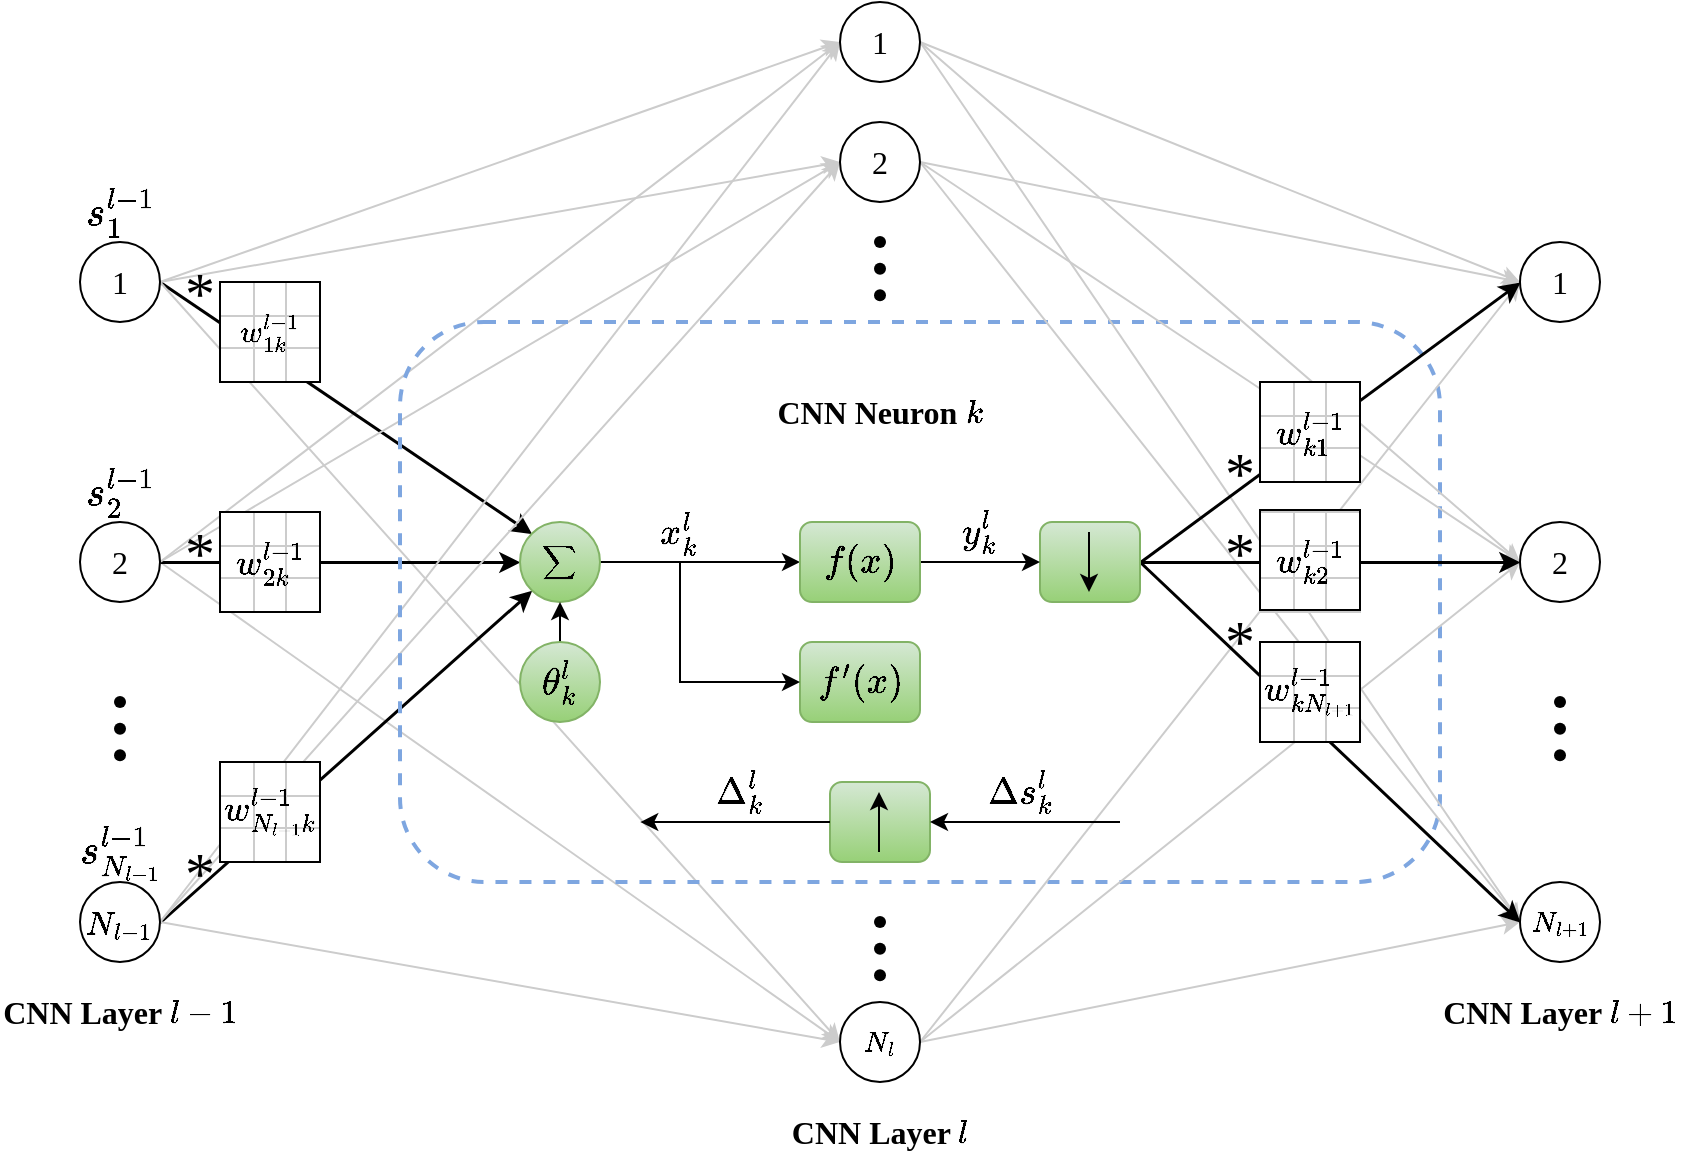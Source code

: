 <mxfile version="22.1.17" type="github">
  <diagram name="第 1 页" id="HHsCbOhWLAx_uhxe6TRV">
    <mxGraphModel dx="2476" dy="1868" grid="1" gridSize="10" guides="1" tooltips="1" connect="1" arrows="1" fold="1" page="1" pageScale="1" pageWidth="827" pageHeight="1169" math="1" shadow="0">
      <root>
        <mxCell id="0" />
        <mxCell id="1" parent="0" />
        <mxCell id="oy_fxyoAN_TUTj9ulkCC-146" style="edgeStyle=none;shape=connector;rounded=0;orthogonalLoop=1;jettySize=auto;html=1;exitX=1;exitY=0.5;exitDx=0;exitDy=0;entryX=0;entryY=0.5;entryDx=0;entryDy=0;labelBackgroundColor=default;strokeColor=#CCCCCC;align=center;verticalAlign=middle;fontFamily=Helvetica;fontSize=11;fontColor=default;endArrow=classic;fontStyle=0" parent="1" source="oy_fxyoAN_TUTj9ulkCC-2" target="oy_fxyoAN_TUTj9ulkCC-8" edge="1">
          <mxGeometry relative="1" as="geometry" />
        </mxCell>
        <mxCell id="oy_fxyoAN_TUTj9ulkCC-142" style="edgeStyle=none;shape=connector;rounded=0;orthogonalLoop=1;jettySize=auto;html=1;exitX=1;exitY=0.5;exitDx=0;exitDy=0;entryX=0;entryY=0.5;entryDx=0;entryDy=0;labelBackgroundColor=default;strokeColor=#CCCCCC;align=center;verticalAlign=middle;fontFamily=Helvetica;fontSize=11;fontColor=default;endArrow=classic;fontStyle=0" parent="1" source="oy_fxyoAN_TUTj9ulkCC-2" target="oy_fxyoAN_TUTj9ulkCC-10" edge="1">
          <mxGeometry relative="1" as="geometry" />
        </mxCell>
        <mxCell id="Rk7JOx87DeSqEpEm6Nh5-92" value="" style="whiteSpace=wrap;html=1;aspect=fixed;" vertex="1" parent="1">
          <mxGeometry x="70" y="335" width="50" height="50" as="geometry" />
        </mxCell>
        <mxCell id="oy_fxyoAN_TUTj9ulkCC-134" style="rounded=0;orthogonalLoop=1;jettySize=auto;html=1;exitX=1;exitY=0.5;exitDx=0;exitDy=0;entryX=0;entryY=0;entryDx=0;entryDy=0;strokeWidth=1.5;fontStyle=0" parent="1" source="oy_fxyoAN_TUTj9ulkCC-1" target="oy_fxyoAN_TUTj9ulkCC-119" edge="1">
          <mxGeometry relative="1" as="geometry" />
        </mxCell>
        <mxCell id="oy_fxyoAN_TUTj9ulkCC-138" style="rounded=0;orthogonalLoop=1;jettySize=auto;html=1;exitX=1;exitY=0.5;exitDx=0;exitDy=0;entryX=0;entryY=0.5;entryDx=0;entryDy=0;strokeColor=#CCCCCC;fontStyle=0" parent="1" source="oy_fxyoAN_TUTj9ulkCC-1" target="oy_fxyoAN_TUTj9ulkCC-8" edge="1">
          <mxGeometry relative="1" as="geometry" />
        </mxCell>
        <mxCell id="oy_fxyoAN_TUTj9ulkCC-140" style="edgeStyle=none;shape=connector;rounded=0;orthogonalLoop=1;jettySize=auto;html=1;exitX=1;exitY=0.5;exitDx=0;exitDy=0;entryX=0;entryY=0.5;entryDx=0;entryDy=0;labelBackgroundColor=default;strokeColor=#CCCCCC;align=center;verticalAlign=middle;fontFamily=Helvetica;fontSize=11;fontColor=default;endArrow=classic;fontStyle=0" parent="1" source="oy_fxyoAN_TUTj9ulkCC-1" target="oy_fxyoAN_TUTj9ulkCC-10" edge="1">
          <mxGeometry relative="1" as="geometry" />
        </mxCell>
        <mxCell id="oy_fxyoAN_TUTj9ulkCC-141" style="edgeStyle=none;shape=connector;rounded=0;orthogonalLoop=1;jettySize=auto;html=1;exitX=1;exitY=0.5;exitDx=0;exitDy=0;entryX=0;entryY=0.5;entryDx=0;entryDy=0;labelBackgroundColor=default;strokeColor=#CCCCCC;align=center;verticalAlign=middle;fontFamily=Helvetica;fontSize=11;fontColor=default;endArrow=classic;fontStyle=0" parent="1" source="oy_fxyoAN_TUTj9ulkCC-1" target="oy_fxyoAN_TUTj9ulkCC-9" edge="1">
          <mxGeometry relative="1" as="geometry" />
        </mxCell>
        <mxCell id="oy_fxyoAN_TUTj9ulkCC-1" value="&lt;font face=&quot;Times New Roman&quot; style=&quot;font-size: 16px;&quot;&gt;1&lt;/font&gt;" style="ellipse;whiteSpace=wrap;html=1;aspect=fixed;fillColor=none;fontStyle=0" parent="1" vertex="1">
          <mxGeometry y="200" width="40" height="40" as="geometry" />
        </mxCell>
        <mxCell id="oy_fxyoAN_TUTj9ulkCC-135" style="edgeStyle=orthogonalEdgeStyle;rounded=0;orthogonalLoop=1;jettySize=auto;html=1;exitX=1;exitY=0.5;exitDx=0;exitDy=0;entryX=0;entryY=0.5;entryDx=0;entryDy=0;strokeWidth=1.5;fontStyle=0" parent="1" source="oy_fxyoAN_TUTj9ulkCC-2" target="oy_fxyoAN_TUTj9ulkCC-119" edge="1">
          <mxGeometry relative="1" as="geometry" />
        </mxCell>
        <mxCell id="Rk7JOx87DeSqEpEm6Nh5-120" style="rounded=0;orthogonalLoop=1;jettySize=auto;html=1;exitX=1;exitY=0.5;exitDx=0;exitDy=0;entryX=0;entryY=0.5;entryDx=0;entryDy=0;strokeColor=#CCCCCC;" edge="1" parent="1" source="oy_fxyoAN_TUTj9ulkCC-2" target="oy_fxyoAN_TUTj9ulkCC-9">
          <mxGeometry relative="1" as="geometry" />
        </mxCell>
        <mxCell id="oy_fxyoAN_TUTj9ulkCC-2" value="&lt;font face=&quot;Times New Roman&quot; style=&quot;font-size: 16px;&quot;&gt;2&lt;/font&gt;" style="ellipse;whiteSpace=wrap;html=1;aspect=fixed;fillColor=none;fontStyle=0" parent="1" vertex="1">
          <mxGeometry y="340" width="40" height="40" as="geometry" />
        </mxCell>
        <mxCell id="oy_fxyoAN_TUTj9ulkCC-136" style="rounded=0;orthogonalLoop=1;jettySize=auto;html=1;exitX=1;exitY=0.5;exitDx=0;exitDy=0;entryX=0;entryY=1;entryDx=0;entryDy=0;strokeWidth=1.5;fontStyle=0" parent="1" source="oy_fxyoAN_TUTj9ulkCC-3" target="oy_fxyoAN_TUTj9ulkCC-119" edge="1">
          <mxGeometry relative="1" as="geometry" />
        </mxCell>
        <mxCell id="oy_fxyoAN_TUTj9ulkCC-143" style="edgeStyle=none;shape=connector;rounded=0;orthogonalLoop=1;jettySize=auto;html=1;exitX=1;exitY=0.5;exitDx=0;exitDy=0;entryX=0;entryY=0.5;entryDx=0;entryDy=0;labelBackgroundColor=default;strokeColor=#CCCCCC;align=center;verticalAlign=middle;fontFamily=Helvetica;fontSize=11;fontColor=default;endArrow=classic;fontStyle=0" parent="1" source="oy_fxyoAN_TUTj9ulkCC-3" target="oy_fxyoAN_TUTj9ulkCC-10" edge="1">
          <mxGeometry relative="1" as="geometry" />
        </mxCell>
        <mxCell id="oy_fxyoAN_TUTj9ulkCC-144" style="edgeStyle=none;shape=connector;rounded=0;orthogonalLoop=1;jettySize=auto;html=1;exitX=1;exitY=0.5;exitDx=0;exitDy=0;entryX=0;entryY=0.5;entryDx=0;entryDy=0;labelBackgroundColor=default;strokeColor=#CCCCCC;align=center;verticalAlign=middle;fontFamily=Helvetica;fontSize=11;fontColor=default;endArrow=classic;fontStyle=0" parent="1" source="oy_fxyoAN_TUTj9ulkCC-3" target="oy_fxyoAN_TUTj9ulkCC-8" edge="1">
          <mxGeometry relative="1" as="geometry" />
        </mxCell>
        <mxCell id="oy_fxyoAN_TUTj9ulkCC-145" style="edgeStyle=none;shape=connector;rounded=0;orthogonalLoop=1;jettySize=auto;html=1;exitX=1;exitY=0.5;exitDx=0;exitDy=0;entryX=0;entryY=0.5;entryDx=0;entryDy=0;labelBackgroundColor=default;strokeColor=#CCCCCC;align=center;verticalAlign=middle;fontFamily=Helvetica;fontSize=11;fontColor=default;endArrow=classic;fontStyle=0" parent="1" source="oy_fxyoAN_TUTj9ulkCC-3" target="oy_fxyoAN_TUTj9ulkCC-9" edge="1">
          <mxGeometry relative="1" as="geometry" />
        </mxCell>
        <mxCell id="oy_fxyoAN_TUTj9ulkCC-3" value="&lt;font face=&quot;Times New Roman&quot; style=&quot;font-size: 16px;&quot;&gt;`N_{l-1}`&lt;/font&gt;" style="ellipse;whiteSpace=wrap;html=1;aspect=fixed;fillColor=none;fontStyle=0" parent="1" vertex="1">
          <mxGeometry y="520" width="40" height="40" as="geometry" />
        </mxCell>
        <mxCell id="oy_fxyoAN_TUTj9ulkCC-7" value="" style="rounded=1;whiteSpace=wrap;html=1;dashed=1;fillColor=none;strokeColor=#7EA6E0;strokeWidth=2;fontStyle=0" parent="1" vertex="1">
          <mxGeometry x="160" y="240" width="520" height="280" as="geometry" />
        </mxCell>
        <mxCell id="oy_fxyoAN_TUTj9ulkCC-148" style="edgeStyle=none;shape=connector;rounded=0;orthogonalLoop=1;jettySize=auto;html=1;exitX=1;exitY=0.5;exitDx=0;exitDy=0;entryX=0;entryY=0.5;entryDx=0;entryDy=0;labelBackgroundColor=default;strokeColor=#CCCCCC;align=center;verticalAlign=middle;fontFamily=Helvetica;fontSize=11;fontColor=default;endArrow=classic;fontStyle=0" parent="1" source="oy_fxyoAN_TUTj9ulkCC-8" target="oy_fxyoAN_TUTj9ulkCC-70" edge="1">
          <mxGeometry relative="1" as="geometry" />
        </mxCell>
        <mxCell id="oy_fxyoAN_TUTj9ulkCC-149" style="edgeStyle=none;shape=connector;rounded=0;orthogonalLoop=1;jettySize=auto;html=1;exitX=1;exitY=0.5;exitDx=0;exitDy=0;entryX=0;entryY=0.5;entryDx=0;entryDy=0;labelBackgroundColor=default;strokeColor=#CCCCCC;align=center;verticalAlign=middle;fontFamily=Helvetica;fontSize=11;fontColor=default;endArrow=classic;fontStyle=0" parent="1" source="oy_fxyoAN_TUTj9ulkCC-8" target="oy_fxyoAN_TUTj9ulkCC-71" edge="1">
          <mxGeometry relative="1" as="geometry" />
        </mxCell>
        <mxCell id="oy_fxyoAN_TUTj9ulkCC-150" style="edgeStyle=none;shape=connector;rounded=0;orthogonalLoop=1;jettySize=auto;html=1;exitX=1;exitY=0.5;exitDx=0;exitDy=0;entryX=0;entryY=0.5;entryDx=0;entryDy=0;labelBackgroundColor=default;strokeColor=#CCCCCC;align=center;verticalAlign=middle;fontFamily=Helvetica;fontSize=11;fontColor=default;endArrow=classic;fontStyle=0" parent="1" source="oy_fxyoAN_TUTj9ulkCC-8" target="oy_fxyoAN_TUTj9ulkCC-72" edge="1">
          <mxGeometry relative="1" as="geometry" />
        </mxCell>
        <mxCell id="oy_fxyoAN_TUTj9ulkCC-8" value="&lt;font face=&quot;Times New Roman&quot; style=&quot;font-size: 16px;&quot;&gt;1&lt;/font&gt;" style="ellipse;whiteSpace=wrap;html=1;aspect=fixed;fillColor=none;fontStyle=0" parent="1" vertex="1">
          <mxGeometry x="380" y="80" width="40" height="40" as="geometry" />
        </mxCell>
        <mxCell id="oy_fxyoAN_TUTj9ulkCC-151" style="edgeStyle=none;shape=connector;rounded=0;orthogonalLoop=1;jettySize=auto;html=1;exitX=1;exitY=0.5;exitDx=0;exitDy=0;entryX=0;entryY=0.5;entryDx=0;entryDy=0;labelBackgroundColor=default;strokeColor=#CCCCCC;align=center;verticalAlign=middle;fontFamily=Helvetica;fontSize=11;fontColor=default;endArrow=classic;fontStyle=0" parent="1" source="oy_fxyoAN_TUTj9ulkCC-9" target="oy_fxyoAN_TUTj9ulkCC-70" edge="1">
          <mxGeometry relative="1" as="geometry" />
        </mxCell>
        <mxCell id="oy_fxyoAN_TUTj9ulkCC-152" style="edgeStyle=none;shape=connector;rounded=0;orthogonalLoop=1;jettySize=auto;html=1;exitX=1;exitY=0.5;exitDx=0;exitDy=0;entryX=0;entryY=0.5;entryDx=0;entryDy=0;labelBackgroundColor=default;strokeColor=#CCCCCC;align=center;verticalAlign=middle;fontFamily=Helvetica;fontSize=11;fontColor=default;endArrow=classic;fontStyle=0" parent="1" source="oy_fxyoAN_TUTj9ulkCC-9" target="oy_fxyoAN_TUTj9ulkCC-71" edge="1">
          <mxGeometry relative="1" as="geometry" />
        </mxCell>
        <mxCell id="oy_fxyoAN_TUTj9ulkCC-153" style="edgeStyle=none;shape=connector;rounded=0;orthogonalLoop=1;jettySize=auto;html=1;exitX=1;exitY=0.5;exitDx=0;exitDy=0;entryX=0;entryY=0.5;entryDx=0;entryDy=0;labelBackgroundColor=default;strokeColor=#CCCCCC;align=center;verticalAlign=middle;fontFamily=Helvetica;fontSize=11;fontColor=default;endArrow=classic;fontStyle=0" parent="1" source="oy_fxyoAN_TUTj9ulkCC-9" target="oy_fxyoAN_TUTj9ulkCC-72" edge="1">
          <mxGeometry relative="1" as="geometry" />
        </mxCell>
        <mxCell id="oy_fxyoAN_TUTj9ulkCC-9" value="&lt;font face=&quot;Times New Roman&quot; style=&quot;font-size: 16px;&quot;&gt;2&lt;/font&gt;" style="ellipse;whiteSpace=wrap;html=1;aspect=fixed;fillColor=none;fontStyle=0" parent="1" vertex="1">
          <mxGeometry x="380" y="140" width="40" height="40" as="geometry" />
        </mxCell>
        <mxCell id="oy_fxyoAN_TUTj9ulkCC-154" style="edgeStyle=none;shape=connector;rounded=0;orthogonalLoop=1;jettySize=auto;html=1;exitX=1;exitY=0.5;exitDx=0;exitDy=0;entryX=0;entryY=0.5;entryDx=0;entryDy=0;labelBackgroundColor=default;strokeColor=#CCCCCC;align=center;verticalAlign=middle;fontFamily=Helvetica;fontSize=11;fontColor=default;endArrow=classic;fontStyle=0" parent="1" source="oy_fxyoAN_TUTj9ulkCC-10" target="oy_fxyoAN_TUTj9ulkCC-72" edge="1">
          <mxGeometry relative="1" as="geometry" />
        </mxCell>
        <mxCell id="oy_fxyoAN_TUTj9ulkCC-155" style="edgeStyle=none;shape=connector;rounded=0;orthogonalLoop=1;jettySize=auto;html=1;exitX=1;exitY=0.5;exitDx=0;exitDy=0;entryX=0;entryY=0.5;entryDx=0;entryDy=0;labelBackgroundColor=default;strokeColor=#CCCCCC;align=center;verticalAlign=middle;fontFamily=Helvetica;fontSize=11;fontColor=default;endArrow=classic;fontStyle=0" parent="1" source="oy_fxyoAN_TUTj9ulkCC-10" target="oy_fxyoAN_TUTj9ulkCC-71" edge="1">
          <mxGeometry relative="1" as="geometry" />
        </mxCell>
        <mxCell id="oy_fxyoAN_TUTj9ulkCC-156" style="edgeStyle=none;shape=connector;rounded=0;orthogonalLoop=1;jettySize=auto;html=1;exitX=1;exitY=0.5;exitDx=0;exitDy=0;entryX=0;entryY=0.5;entryDx=0;entryDy=0;labelBackgroundColor=default;strokeColor=#CCCCCC;align=center;verticalAlign=middle;fontFamily=Helvetica;fontSize=11;fontColor=default;endArrow=classic;fontStyle=0" parent="1" source="oy_fxyoAN_TUTj9ulkCC-10" target="oy_fxyoAN_TUTj9ulkCC-70" edge="1">
          <mxGeometry relative="1" as="geometry" />
        </mxCell>
        <mxCell id="oy_fxyoAN_TUTj9ulkCC-10" value="`N_l`" style="ellipse;whiteSpace=wrap;html=1;aspect=fixed;fillColor=none;fontStyle=0" parent="1" vertex="1">
          <mxGeometry x="380" y="580" width="40" height="40" as="geometry" />
        </mxCell>
        <mxCell id="oy_fxyoAN_TUTj9ulkCC-40" value="" style="group;fillColor=none;fontStyle=0;strokeWidth=1;container=0;" parent="1" vertex="1" connectable="0">
          <mxGeometry x="70" y="335" width="50" height="50" as="geometry" />
        </mxCell>
        <mxCell id="oy_fxyoAN_TUTj9ulkCC-70" value="&lt;font face=&quot;Times New Roman&quot; style=&quot;font-size: 16px;&quot;&gt;1&lt;/font&gt;" style="ellipse;whiteSpace=wrap;html=1;aspect=fixed;flipH=1;flipV=1;fillColor=none;fontStyle=0" parent="1" vertex="1">
          <mxGeometry x="720" y="200" width="40" height="40" as="geometry" />
        </mxCell>
        <mxCell id="oy_fxyoAN_TUTj9ulkCC-71" value="&lt;font face=&quot;Times New Roman&quot; style=&quot;font-size: 16px;&quot;&gt;2&lt;/font&gt;" style="ellipse;whiteSpace=wrap;html=1;aspect=fixed;flipH=1;flipV=1;fillColor=none;fontStyle=0" parent="1" vertex="1">
          <mxGeometry x="720" y="340" width="40" height="40" as="geometry" />
        </mxCell>
        <mxCell id="oy_fxyoAN_TUTj9ulkCC-72" value="`N_{l+1}`" style="ellipse;whiteSpace=wrap;html=1;aspect=fixed;flipH=1;flipV=1;fillColor=none;fontStyle=0" parent="1" vertex="1">
          <mxGeometry x="720" y="520" width="40" height="40" as="geometry" />
        </mxCell>
        <mxCell id="oy_fxyoAN_TUTj9ulkCC-123" value="" style="edgeStyle=orthogonalEdgeStyle;rounded=0;orthogonalLoop=1;jettySize=auto;html=1;fontStyle=0" parent="1" source="oy_fxyoAN_TUTj9ulkCC-119" target="oy_fxyoAN_TUTj9ulkCC-122" edge="1">
          <mxGeometry relative="1" as="geometry" />
        </mxCell>
        <mxCell id="oy_fxyoAN_TUTj9ulkCC-119" value="&lt;font style=&quot;font-size: 10px;&quot;&gt;`\sum`&lt;/font&gt;" style="ellipse;whiteSpace=wrap;html=1;aspect=fixed;fillColor=#d5e8d4;gradientColor=#97d077;strokeColor=#82b366;fontStyle=0" parent="1" vertex="1">
          <mxGeometry x="220" y="340" width="40" height="40" as="geometry" />
        </mxCell>
        <mxCell id="oy_fxyoAN_TUTj9ulkCC-137" style="edgeStyle=orthogonalEdgeStyle;rounded=0;orthogonalLoop=1;jettySize=auto;html=1;exitX=0.5;exitY=0;exitDx=0;exitDy=0;entryX=0.5;entryY=1;entryDx=0;entryDy=0;fontStyle=0" parent="1" source="oy_fxyoAN_TUTj9ulkCC-120" target="oy_fxyoAN_TUTj9ulkCC-119" edge="1">
          <mxGeometry relative="1" as="geometry" />
        </mxCell>
        <mxCell id="oy_fxyoAN_TUTj9ulkCC-120" value="&lt;font style=&quot;font-size: 16px;&quot;&gt;`\theta_k^l`&lt;/font&gt;" style="ellipse;whiteSpace=wrap;html=1;aspect=fixed;fillColor=#d5e8d4;gradientColor=#97d077;strokeColor=#82b366;fontStyle=0" parent="1" vertex="1">
          <mxGeometry x="220" y="400" width="40" height="40" as="geometry" />
        </mxCell>
        <mxCell id="oy_fxyoAN_TUTj9ulkCC-131" style="rounded=0;orthogonalLoop=1;jettySize=auto;html=1;exitX=1;exitY=0.5;exitDx=0;exitDy=0;entryX=0;entryY=0.5;entryDx=0;entryDy=0;strokeWidth=1.5;fontStyle=0" parent="1" source="oy_fxyoAN_TUTj9ulkCC-121" target="oy_fxyoAN_TUTj9ulkCC-70" edge="1">
          <mxGeometry relative="1" as="geometry" />
        </mxCell>
        <mxCell id="oy_fxyoAN_TUTj9ulkCC-132" style="edgeStyle=orthogonalEdgeStyle;rounded=0;orthogonalLoop=1;jettySize=auto;html=1;exitX=1;exitY=0.5;exitDx=0;exitDy=0;entryX=0;entryY=0.5;entryDx=0;entryDy=0;strokeWidth=1.5;fontStyle=0" parent="1" source="oy_fxyoAN_TUTj9ulkCC-121" target="oy_fxyoAN_TUTj9ulkCC-71" edge="1">
          <mxGeometry relative="1" as="geometry" />
        </mxCell>
        <mxCell id="oy_fxyoAN_TUTj9ulkCC-133" style="rounded=0;orthogonalLoop=1;jettySize=auto;html=1;exitX=1;exitY=0.5;exitDx=0;exitDy=0;entryX=0;entryY=0.5;entryDx=0;entryDy=0;strokeWidth=1.5;fontStyle=0" parent="1" source="oy_fxyoAN_TUTj9ulkCC-121" target="oy_fxyoAN_TUTj9ulkCC-72" edge="1">
          <mxGeometry relative="1" as="geometry" />
        </mxCell>
        <mxCell id="oy_fxyoAN_TUTj9ulkCC-121" value="" style="rounded=1;whiteSpace=wrap;html=1;fillColor=#d5e8d4;gradientColor=#97d077;strokeColor=#82b366;fontStyle=0" parent="1" vertex="1">
          <mxGeometry x="480" y="340" width="50" height="40" as="geometry" />
        </mxCell>
        <mxCell id="oy_fxyoAN_TUTj9ulkCC-127" value="" style="edgeStyle=orthogonalEdgeStyle;rounded=0;orthogonalLoop=1;jettySize=auto;html=1;fontStyle=0" parent="1" source="oy_fxyoAN_TUTj9ulkCC-122" target="oy_fxyoAN_TUTj9ulkCC-121" edge="1">
          <mxGeometry relative="1" as="geometry" />
        </mxCell>
        <mxCell id="oy_fxyoAN_TUTj9ulkCC-122" value="&lt;font style=&quot;font-size: 16px;&quot;&gt;$$f(x)$$&lt;/font&gt;" style="rounded=1;whiteSpace=wrap;html=1;fillColor=#d5e8d4;gradientColor=#97d077;strokeColor=#82b366;fontStyle=0" parent="1" vertex="1">
          <mxGeometry x="360" y="340" width="60" height="40" as="geometry" />
        </mxCell>
        <mxCell id="oy_fxyoAN_TUTj9ulkCC-124" value="&lt;font style=&quot;font-size: 16px;&quot;&gt;\(f&#39;(x)\)&lt;/font&gt;" style="rounded=1;whiteSpace=wrap;html=1;fillColor=#d5e8d4;gradientColor=#97d077;strokeColor=#82b366;fontStyle=0" parent="1" vertex="1">
          <mxGeometry x="360" y="400" width="60" height="40" as="geometry" />
        </mxCell>
        <mxCell id="oy_fxyoAN_TUTj9ulkCC-125" value="" style="edgeStyle=segmentEdgeStyle;endArrow=none;html=1;curved=0;rounded=0;endSize=8;startSize=6;exitX=0;exitY=0.5;exitDx=0;exitDy=0;exitPerimeter=0;startArrow=classic;startFill=1;endFill=0;jumpSize=0;fontStyle=0" parent="1" source="oy_fxyoAN_TUTj9ulkCC-124" edge="1">
          <mxGeometry width="50" height="50" relative="1" as="geometry">
            <mxPoint x="350" y="430" as="sourcePoint" />
            <mxPoint x="300" y="360" as="targetPoint" />
          </mxGeometry>
        </mxCell>
        <mxCell id="oy_fxyoAN_TUTj9ulkCC-157" value="&lt;font style=&quot;font-size: 16px;&quot; face=&quot;Times New Roman&quot;&gt;&lt;b&gt;CNN Neuron \(k\)&lt;/b&gt;&lt;/font&gt;" style="text;html=1;strokeColor=none;fillColor=none;align=center;verticalAlign=middle;whiteSpace=wrap;rounded=0;fontSize=11;fontFamily=Helvetica;fontColor=default;fontStyle=0" parent="1" vertex="1">
          <mxGeometry x="340" y="270" width="120" height="30" as="geometry" />
        </mxCell>
        <mxCell id="Rk7JOx87DeSqEpEm6Nh5-1" value="" style="endArrow=classic;html=1;rounded=0;fontStyle=0" edge="1" parent="1">
          <mxGeometry width="50" height="50" relative="1" as="geometry">
            <mxPoint x="504.5" y="345" as="sourcePoint" />
            <mxPoint x="504.5" y="375" as="targetPoint" />
          </mxGeometry>
        </mxCell>
        <mxCell id="Rk7JOx87DeSqEpEm6Nh5-8" value="" style="group;fontStyle=0" vertex="1" connectable="0" parent="1">
          <mxGeometry x="390" y="530" width="20" height="40" as="geometry" />
        </mxCell>
        <mxCell id="Rk7JOx87DeSqEpEm6Nh5-9" value="" style="shape=waypoint;sketch=0;fillStyle=solid;size=6;pointerEvents=1;points=[];fillColor=none;resizable=0;rotatable=0;perimeter=centerPerimeter;snapToPoint=1;fontStyle=0" vertex="1" parent="Rk7JOx87DeSqEpEm6Nh5-8">
          <mxGeometry width="20" height="20" as="geometry" />
        </mxCell>
        <mxCell id="Rk7JOx87DeSqEpEm6Nh5-10" value="" style="shape=waypoint;sketch=0;fillStyle=solid;size=6;pointerEvents=1;points=[];fillColor=none;resizable=0;rotatable=0;perimeter=centerPerimeter;snapToPoint=1;fontStyle=0" vertex="1" parent="Rk7JOx87DeSqEpEm6Nh5-8">
          <mxGeometry y="13.333" width="20" height="20" as="geometry" />
        </mxCell>
        <mxCell id="Rk7JOx87DeSqEpEm6Nh5-11" value="" style="shape=waypoint;sketch=0;fillStyle=solid;size=6;pointerEvents=1;points=[];fillColor=none;resizable=0;rotatable=0;perimeter=centerPerimeter;snapToPoint=1;fontStyle=0" vertex="1" parent="Rk7JOx87DeSqEpEm6Nh5-8">
          <mxGeometry y="26.667" width="20" height="20" as="geometry" />
        </mxCell>
        <mxCell id="Rk7JOx87DeSqEpEm6Nh5-20" value="&lt;font face=&quot;Times New Roman&quot; style=&quot;font-size: 20px;&quot;&gt;`s_1^{l-1}`&lt;/font&gt;" style="text;html=1;strokeColor=none;fillColor=none;align=center;verticalAlign=middle;whiteSpace=wrap;rounded=0;fontStyle=0" vertex="1" parent="1">
          <mxGeometry y="170" width="40" height="30" as="geometry" />
        </mxCell>
        <mxCell id="Rk7JOx87DeSqEpEm6Nh5-21" value="&lt;font face=&quot;Times New Roman&quot; style=&quot;font-size: 20px;&quot;&gt;`s_2^{l-1}`&lt;/font&gt;" style="text;html=1;strokeColor=none;fillColor=none;align=center;verticalAlign=middle;whiteSpace=wrap;rounded=0;fontStyle=0" vertex="1" parent="1">
          <mxGeometry y="310" width="40" height="30" as="geometry" />
        </mxCell>
        <mxCell id="Rk7JOx87DeSqEpEm6Nh5-22" value="&lt;font face=&quot;Times New Roman&quot; style=&quot;font-size: 20px;&quot;&gt;`s_{N_{l-1}}^{l-1}`&lt;/font&gt;" style="text;html=1;strokeColor=none;fillColor=none;align=center;verticalAlign=middle;whiteSpace=wrap;rounded=0;fontStyle=0" vertex="1" parent="1">
          <mxGeometry y="490" width="40" height="30" as="geometry" />
        </mxCell>
        <mxCell id="Rk7JOx87DeSqEpEm6Nh5-23" value="&lt;font style=&quot;font-size: 16px;&quot; face=&quot;Times New Roman&quot;&gt;&lt;b&gt;CNN Layer \(l-1\)&lt;/b&gt;&lt;/font&gt;" style="text;html=1;strokeColor=none;fillColor=none;align=center;verticalAlign=middle;whiteSpace=wrap;rounded=0;fontSize=11;fontFamily=Helvetica;fontColor=default;fontStyle=0" vertex="1" parent="1">
          <mxGeometry x="-40" y="570" width="120" height="30" as="geometry" />
        </mxCell>
        <mxCell id="Rk7JOx87DeSqEpEm6Nh5-24" value="&lt;font style=&quot;font-size: 16px;&quot; face=&quot;Times New Roman&quot;&gt;&lt;b&gt;CNN Layer \(l+1\)&lt;/b&gt;&lt;/font&gt;" style="text;html=1;strokeColor=none;fillColor=none;align=center;verticalAlign=middle;whiteSpace=wrap;rounded=0;fontSize=11;fontFamily=Helvetica;fontColor=default;fontStyle=0" vertex="1" parent="1">
          <mxGeometry x="680" y="570" width="120" height="30" as="geometry" />
        </mxCell>
        <mxCell id="Rk7JOx87DeSqEpEm6Nh5-26" value="" style="group;fontStyle=0" vertex="1" connectable="0" parent="1">
          <mxGeometry x="390" y="190" width="20" height="40" as="geometry" />
        </mxCell>
        <mxCell id="Rk7JOx87DeSqEpEm6Nh5-27" value="" style="shape=waypoint;sketch=0;fillStyle=solid;size=6;pointerEvents=1;points=[];fillColor=none;resizable=0;rotatable=0;perimeter=centerPerimeter;snapToPoint=1;fontStyle=0" vertex="1" parent="Rk7JOx87DeSqEpEm6Nh5-26">
          <mxGeometry width="20" height="20" as="geometry" />
        </mxCell>
        <mxCell id="Rk7JOx87DeSqEpEm6Nh5-28" value="" style="shape=waypoint;sketch=0;fillStyle=solid;size=6;pointerEvents=1;points=[];fillColor=none;resizable=0;rotatable=0;perimeter=centerPerimeter;snapToPoint=1;fontStyle=0" vertex="1" parent="Rk7JOx87DeSqEpEm6Nh5-26">
          <mxGeometry y="13.333" width="20" height="20" as="geometry" />
        </mxCell>
        <mxCell id="Rk7JOx87DeSqEpEm6Nh5-29" value="" style="shape=waypoint;sketch=0;fillStyle=solid;size=6;pointerEvents=1;points=[];fillColor=none;resizable=0;rotatable=0;perimeter=centerPerimeter;snapToPoint=1;fontStyle=0" vertex="1" parent="Rk7JOx87DeSqEpEm6Nh5-26">
          <mxGeometry y="26.667" width="20" height="20" as="geometry" />
        </mxCell>
        <mxCell id="Rk7JOx87DeSqEpEm6Nh5-30" value="" style="rounded=1;whiteSpace=wrap;html=1;fillColor=#d5e8d4;gradientColor=#97d077;strokeColor=#82b366;fontStyle=0" vertex="1" parent="1">
          <mxGeometry x="375" y="470" width="50" height="40" as="geometry" />
        </mxCell>
        <mxCell id="Rk7JOx87DeSqEpEm6Nh5-31" value="" style="endArrow=classic;html=1;rounded=0;fontStyle=0" edge="1" parent="1">
          <mxGeometry width="50" height="50" relative="1" as="geometry">
            <mxPoint x="399.5" y="505" as="sourcePoint" />
            <mxPoint x="399.5" y="475" as="targetPoint" />
          </mxGeometry>
        </mxCell>
        <mxCell id="Rk7JOx87DeSqEpEm6Nh5-32" value="&lt;font face=&quot;Times New Roman&quot; style=&quot;font-size: 18px;&quot;&gt;\( x_k^l\)&lt;/font&gt;" style="text;html=1;strokeColor=none;fillColor=none;align=center;verticalAlign=middle;whiteSpace=wrap;rounded=0;fontStyle=0;fontSize=12;" vertex="1" parent="1">
          <mxGeometry x="280" y="330" width="40" height="30" as="geometry" />
        </mxCell>
        <mxCell id="Rk7JOx87DeSqEpEm6Nh5-34" value="&lt;font face=&quot;Times New Roman&quot; style=&quot;font-size: 18px;&quot;&gt;`y_k^l`&lt;/font&gt;" style="text;html=1;strokeColor=none;fillColor=none;align=center;verticalAlign=middle;whiteSpace=wrap;rounded=0;fontStyle=0" vertex="1" parent="1">
          <mxGeometry x="430" y="330" width="40" height="30" as="geometry" />
        </mxCell>
        <mxCell id="Rk7JOx87DeSqEpEm6Nh5-38" value="" style="endArrow=classic;html=1;rounded=0;exitX=0;exitY=0.5;exitDx=0;exitDy=0;entryX=0.231;entryY=0.893;entryDx=0;entryDy=0;entryPerimeter=0;" edge="1" parent="1" source="Rk7JOx87DeSqEpEm6Nh5-30" target="oy_fxyoAN_TUTj9ulkCC-7">
          <mxGeometry width="50" height="50" relative="1" as="geometry">
            <mxPoint x="390" y="860" as="sourcePoint" />
            <mxPoint x="440" y="810" as="targetPoint" />
          </mxGeometry>
        </mxCell>
        <mxCell id="Rk7JOx87DeSqEpEm6Nh5-40" value="" style="endArrow=classic;html=1;rounded=0;entryX=1;entryY=0.5;entryDx=0;entryDy=0;" edge="1" parent="1" target="Rk7JOx87DeSqEpEm6Nh5-30">
          <mxGeometry width="50" height="50" relative="1" as="geometry">
            <mxPoint x="520" y="490" as="sourcePoint" />
            <mxPoint x="440" y="810" as="targetPoint" />
          </mxGeometry>
        </mxCell>
        <mxCell id="Rk7JOx87DeSqEpEm6Nh5-41" value="&lt;font face=&quot;Times New Roman&quot; style=&quot;font-size: 18px;&quot;&gt;`\Delta s_k^l`&lt;/font&gt;" style="text;html=1;strokeColor=none;fillColor=none;align=center;verticalAlign=middle;whiteSpace=wrap;rounded=0;fontStyle=0" vertex="1" parent="1">
          <mxGeometry x="450" y="460" width="40" height="30" as="geometry" />
        </mxCell>
        <mxCell id="Rk7JOx87DeSqEpEm6Nh5-42" value="&lt;font face=&quot;Times New Roman&quot; style=&quot;font-size: 18px;&quot;&gt;`\Delta _k^l`&lt;/font&gt;" style="text;html=1;strokeColor=none;fillColor=none;align=center;verticalAlign=middle;whiteSpace=wrap;rounded=0;fontStyle=0" vertex="1" parent="1">
          <mxGeometry x="310" y="460" width="40" height="30" as="geometry" />
        </mxCell>
        <mxCell id="Rk7JOx87DeSqEpEm6Nh5-43" value="" style="group;fontStyle=0" vertex="1" connectable="0" parent="1">
          <mxGeometry x="10" y="420" width="20" height="40" as="geometry" />
        </mxCell>
        <mxCell id="Rk7JOx87DeSqEpEm6Nh5-44" value="" style="shape=waypoint;sketch=0;fillStyle=solid;size=6;pointerEvents=1;points=[];fillColor=none;resizable=0;rotatable=0;perimeter=centerPerimeter;snapToPoint=1;fontStyle=0" vertex="1" parent="Rk7JOx87DeSqEpEm6Nh5-43">
          <mxGeometry width="20" height="20" as="geometry" />
        </mxCell>
        <mxCell id="Rk7JOx87DeSqEpEm6Nh5-45" value="" style="shape=waypoint;sketch=0;fillStyle=solid;size=6;pointerEvents=1;points=[];fillColor=none;resizable=0;rotatable=0;perimeter=centerPerimeter;snapToPoint=1;fontStyle=0" vertex="1" parent="Rk7JOx87DeSqEpEm6Nh5-43">
          <mxGeometry y="13.333" width="20" height="20" as="geometry" />
        </mxCell>
        <mxCell id="Rk7JOx87DeSqEpEm6Nh5-46" value="" style="shape=waypoint;sketch=0;fillStyle=solid;size=6;pointerEvents=1;points=[];fillColor=none;resizable=0;rotatable=0;perimeter=centerPerimeter;snapToPoint=1;fontStyle=0" vertex="1" parent="Rk7JOx87DeSqEpEm6Nh5-43">
          <mxGeometry y="26.667" width="20" height="20" as="geometry" />
        </mxCell>
        <mxCell id="Rk7JOx87DeSqEpEm6Nh5-47" value="" style="group;fontStyle=0" vertex="1" connectable="0" parent="1">
          <mxGeometry x="730" y="420" width="20" height="40" as="geometry" />
        </mxCell>
        <mxCell id="Rk7JOx87DeSqEpEm6Nh5-48" value="" style="shape=waypoint;sketch=0;fillStyle=solid;size=6;pointerEvents=1;points=[];fillColor=none;resizable=0;rotatable=0;perimeter=centerPerimeter;snapToPoint=1;fontStyle=0" vertex="1" parent="Rk7JOx87DeSqEpEm6Nh5-47">
          <mxGeometry width="20" height="20" as="geometry" />
        </mxCell>
        <mxCell id="Rk7JOx87DeSqEpEm6Nh5-49" value="" style="shape=waypoint;sketch=0;fillStyle=solid;size=6;pointerEvents=1;points=[];fillColor=none;resizable=0;rotatable=0;perimeter=centerPerimeter;snapToPoint=1;fontStyle=0" vertex="1" parent="Rk7JOx87DeSqEpEm6Nh5-47">
          <mxGeometry y="13.333" width="20" height="20" as="geometry" />
        </mxCell>
        <mxCell id="Rk7JOx87DeSqEpEm6Nh5-50" value="" style="shape=waypoint;sketch=0;fillStyle=solid;size=6;pointerEvents=1;points=[];fillColor=none;resizable=0;rotatable=0;perimeter=centerPerimeter;snapToPoint=1;fontStyle=0" vertex="1" parent="Rk7JOx87DeSqEpEm6Nh5-47">
          <mxGeometry y="26.667" width="20" height="20" as="geometry" />
        </mxCell>
        <mxCell id="Rk7JOx87DeSqEpEm6Nh5-52" value="&lt;font face=&quot;Times New Roman&quot; style=&quot;font-size: 30px;&quot;&gt;*&lt;/font&gt;" style="text;html=1;strokeColor=none;fillColor=none;align=center;verticalAlign=middle;whiteSpace=wrap;rounded=0;" vertex="1" parent="1">
          <mxGeometry x="50" y="210" width="20" height="30" as="geometry" />
        </mxCell>
        <mxCell id="Rk7JOx87DeSqEpEm6Nh5-60" value="&lt;font face=&quot;Times New Roman&quot; style=&quot;font-size: 30px;&quot;&gt;*&lt;/font&gt;" style="text;html=1;strokeColor=none;fillColor=none;align=center;verticalAlign=middle;whiteSpace=wrap;rounded=0;" vertex="1" parent="1">
          <mxGeometry x="50" y="500" width="20" height="30" as="geometry" />
        </mxCell>
        <mxCell id="Rk7JOx87DeSqEpEm6Nh5-61" value="&lt;font face=&quot;Times New Roman&quot; style=&quot;font-size: 30px;&quot;&gt;*&lt;/font&gt;" style="text;html=1;strokeColor=none;fillColor=none;align=center;verticalAlign=middle;whiteSpace=wrap;rounded=0;" vertex="1" parent="1">
          <mxGeometry x="570" y="300" width="20" height="30" as="geometry" />
        </mxCell>
        <mxCell id="Rk7JOx87DeSqEpEm6Nh5-62" value="&lt;font face=&quot;Times New Roman&quot; style=&quot;font-size: 30px;&quot;&gt;*&lt;/font&gt;" style="text;html=1;strokeColor=none;fillColor=none;align=center;verticalAlign=middle;whiteSpace=wrap;rounded=0;" vertex="1" parent="1">
          <mxGeometry x="570" y="340" width="20" height="30" as="geometry" />
        </mxCell>
        <mxCell id="Rk7JOx87DeSqEpEm6Nh5-63" value="&lt;font face=&quot;Times New Roman&quot; style=&quot;font-size: 30px;&quot;&gt;*&lt;/font&gt;" style="text;html=1;strokeColor=none;fillColor=none;align=center;verticalAlign=middle;whiteSpace=wrap;rounded=0;" vertex="1" parent="1">
          <mxGeometry x="570" y="384" width="20" height="30" as="geometry" />
        </mxCell>
        <mxCell id="Rk7JOx87DeSqEpEm6Nh5-65" value="&lt;font style=&quot;font-size: 16px;&quot; face=&quot;Times New Roman&quot;&gt;&lt;b&gt;CNN Layer \(l\)&lt;/b&gt;&lt;/font&gt;" style="text;html=1;strokeColor=none;fillColor=none;align=center;verticalAlign=middle;whiteSpace=wrap;rounded=0;fontSize=11;fontFamily=Helvetica;fontColor=default;fontStyle=0" vertex="1" parent="1">
          <mxGeometry x="340" y="630" width="120" height="30" as="geometry" />
        </mxCell>
        <mxCell id="Rk7JOx87DeSqEpEm6Nh5-79" value="" style="shape=table;startSize=0;container=1;collapsible=0;childLayout=tableLayout;fontSize=16;strokeColor=#CCCCCC;" vertex="1" parent="1">
          <mxGeometry x="70" y="460" width="50" height="50" as="geometry" />
        </mxCell>
        <mxCell id="Rk7JOx87DeSqEpEm6Nh5-80" value="" style="shape=tableRow;horizontal=0;startSize=0;swimlaneHead=0;swimlaneBody=0;strokeColor=inherit;top=0;left=0;bottom=0;right=0;collapsible=0;dropTarget=0;fillColor=none;points=[[0,0.5],[1,0.5]];portConstraint=eastwest;fontSize=16;" vertex="1" parent="Rk7JOx87DeSqEpEm6Nh5-79">
          <mxGeometry width="50" height="17" as="geometry" />
        </mxCell>
        <mxCell id="Rk7JOx87DeSqEpEm6Nh5-81" value="" style="shape=partialRectangle;html=1;whiteSpace=wrap;connectable=0;strokeColor=inherit;overflow=hidden;fillColor=none;top=0;left=0;bottom=0;right=0;pointerEvents=1;fontSize=16;" vertex="1" parent="Rk7JOx87DeSqEpEm6Nh5-80">
          <mxGeometry width="17" height="17" as="geometry">
            <mxRectangle width="17" height="17" as="alternateBounds" />
          </mxGeometry>
        </mxCell>
        <mxCell id="Rk7JOx87DeSqEpEm6Nh5-82" value="" style="shape=partialRectangle;html=1;whiteSpace=wrap;connectable=0;strokeColor=inherit;overflow=hidden;fillColor=none;top=0;left=0;bottom=0;right=0;pointerEvents=1;fontSize=16;" vertex="1" parent="Rk7JOx87DeSqEpEm6Nh5-80">
          <mxGeometry x="17" width="16" height="17" as="geometry">
            <mxRectangle width="16" height="17" as="alternateBounds" />
          </mxGeometry>
        </mxCell>
        <mxCell id="Rk7JOx87DeSqEpEm6Nh5-83" value="" style="shape=partialRectangle;html=1;whiteSpace=wrap;connectable=0;strokeColor=inherit;overflow=hidden;fillColor=none;top=0;left=0;bottom=0;right=0;pointerEvents=1;fontSize=16;" vertex="1" parent="Rk7JOx87DeSqEpEm6Nh5-80">
          <mxGeometry x="33" width="17" height="17" as="geometry">
            <mxRectangle width="17" height="17" as="alternateBounds" />
          </mxGeometry>
        </mxCell>
        <mxCell id="Rk7JOx87DeSqEpEm6Nh5-84" value="" style="shape=tableRow;horizontal=0;startSize=0;swimlaneHead=0;swimlaneBody=0;strokeColor=inherit;top=0;left=0;bottom=0;right=0;collapsible=0;dropTarget=0;fillColor=none;points=[[0,0.5],[1,0.5]];portConstraint=eastwest;fontSize=16;" vertex="1" parent="Rk7JOx87DeSqEpEm6Nh5-79">
          <mxGeometry y="17" width="50" height="16" as="geometry" />
        </mxCell>
        <mxCell id="Rk7JOx87DeSqEpEm6Nh5-85" value="" style="shape=partialRectangle;html=1;whiteSpace=wrap;connectable=0;strokeColor=inherit;overflow=hidden;fillColor=none;top=0;left=0;bottom=0;right=0;pointerEvents=1;fontSize=16;" vertex="1" parent="Rk7JOx87DeSqEpEm6Nh5-84">
          <mxGeometry width="17" height="16" as="geometry">
            <mxRectangle width="17" height="16" as="alternateBounds" />
          </mxGeometry>
        </mxCell>
        <mxCell id="Rk7JOx87DeSqEpEm6Nh5-86" value="" style="shape=partialRectangle;html=1;whiteSpace=wrap;connectable=0;strokeColor=inherit;overflow=hidden;fillColor=none;top=0;left=0;bottom=0;right=0;pointerEvents=1;fontSize=16;" vertex="1" parent="Rk7JOx87DeSqEpEm6Nh5-84">
          <mxGeometry x="17" width="16" height="16" as="geometry">
            <mxRectangle width="16" height="16" as="alternateBounds" />
          </mxGeometry>
        </mxCell>
        <mxCell id="Rk7JOx87DeSqEpEm6Nh5-87" value="" style="shape=partialRectangle;html=1;whiteSpace=wrap;connectable=0;strokeColor=inherit;overflow=hidden;fillColor=none;top=0;left=0;bottom=0;right=0;pointerEvents=1;fontSize=16;" vertex="1" parent="Rk7JOx87DeSqEpEm6Nh5-84">
          <mxGeometry x="33" width="17" height="16" as="geometry">
            <mxRectangle width="17" height="16" as="alternateBounds" />
          </mxGeometry>
        </mxCell>
        <mxCell id="Rk7JOx87DeSqEpEm6Nh5-88" value="" style="shape=tableRow;horizontal=0;startSize=0;swimlaneHead=0;swimlaneBody=0;strokeColor=inherit;top=0;left=0;bottom=0;right=0;collapsible=0;dropTarget=0;fillColor=none;points=[[0,0.5],[1,0.5]];portConstraint=eastwest;fontSize=16;" vertex="1" parent="Rk7JOx87DeSqEpEm6Nh5-79">
          <mxGeometry y="33" width="50" height="17" as="geometry" />
        </mxCell>
        <mxCell id="Rk7JOx87DeSqEpEm6Nh5-89" value="" style="shape=partialRectangle;html=1;whiteSpace=wrap;connectable=0;strokeColor=inherit;overflow=hidden;fillColor=none;top=0;left=0;bottom=0;right=0;pointerEvents=1;fontSize=16;" vertex="1" parent="Rk7JOx87DeSqEpEm6Nh5-88">
          <mxGeometry width="17" height="17" as="geometry">
            <mxRectangle width="17" height="17" as="alternateBounds" />
          </mxGeometry>
        </mxCell>
        <mxCell id="Rk7JOx87DeSqEpEm6Nh5-90" value="" style="shape=partialRectangle;html=1;whiteSpace=wrap;connectable=0;strokeColor=inherit;overflow=hidden;fillColor=none;top=0;left=0;bottom=0;right=0;pointerEvents=1;fontSize=16;" vertex="1" parent="Rk7JOx87DeSqEpEm6Nh5-88">
          <mxGeometry x="17" width="16" height="17" as="geometry">
            <mxRectangle width="16" height="17" as="alternateBounds" />
          </mxGeometry>
        </mxCell>
        <mxCell id="Rk7JOx87DeSqEpEm6Nh5-91" value="" style="shape=partialRectangle;html=1;whiteSpace=wrap;connectable=0;strokeColor=inherit;overflow=hidden;fillColor=none;top=0;left=0;bottom=0;right=0;pointerEvents=1;fontSize=16;" vertex="1" parent="Rk7JOx87DeSqEpEm6Nh5-88">
          <mxGeometry x="33" width="17" height="17" as="geometry">
            <mxRectangle width="17" height="17" as="alternateBounds" />
          </mxGeometry>
        </mxCell>
        <mxCell id="Rk7JOx87DeSqEpEm6Nh5-66" value="" style="shape=table;startSize=0;container=1;collapsible=0;childLayout=tableLayout;fontSize=16;strokeColor=#CCCCCC;" vertex="1" parent="1">
          <mxGeometry x="70" y="335" width="50" height="50" as="geometry" />
        </mxCell>
        <mxCell id="Rk7JOx87DeSqEpEm6Nh5-67" value="" style="shape=tableRow;horizontal=0;startSize=0;swimlaneHead=0;swimlaneBody=0;strokeColor=inherit;top=0;left=0;bottom=0;right=0;collapsible=0;dropTarget=0;fillColor=none;points=[[0,0.5],[1,0.5]];portConstraint=eastwest;fontSize=16;" vertex="1" parent="Rk7JOx87DeSqEpEm6Nh5-66">
          <mxGeometry width="50" height="17" as="geometry" />
        </mxCell>
        <mxCell id="Rk7JOx87DeSqEpEm6Nh5-68" value="" style="shape=partialRectangle;html=1;whiteSpace=wrap;connectable=0;strokeColor=inherit;overflow=hidden;fillColor=none;top=0;left=0;bottom=0;right=0;pointerEvents=1;fontSize=16;" vertex="1" parent="Rk7JOx87DeSqEpEm6Nh5-67">
          <mxGeometry width="17" height="17" as="geometry">
            <mxRectangle width="17" height="17" as="alternateBounds" />
          </mxGeometry>
        </mxCell>
        <mxCell id="Rk7JOx87DeSqEpEm6Nh5-69" value="" style="shape=partialRectangle;html=1;whiteSpace=wrap;connectable=0;strokeColor=inherit;overflow=hidden;fillColor=none;top=0;left=0;bottom=0;right=0;pointerEvents=1;fontSize=16;" vertex="1" parent="Rk7JOx87DeSqEpEm6Nh5-67">
          <mxGeometry x="17" width="16" height="17" as="geometry">
            <mxRectangle width="16" height="17" as="alternateBounds" />
          </mxGeometry>
        </mxCell>
        <mxCell id="Rk7JOx87DeSqEpEm6Nh5-70" value="" style="shape=partialRectangle;html=1;whiteSpace=wrap;connectable=0;strokeColor=inherit;overflow=hidden;fillColor=none;top=0;left=0;bottom=0;right=0;pointerEvents=1;fontSize=16;" vertex="1" parent="Rk7JOx87DeSqEpEm6Nh5-67">
          <mxGeometry x="33" width="17" height="17" as="geometry">
            <mxRectangle width="17" height="17" as="alternateBounds" />
          </mxGeometry>
        </mxCell>
        <mxCell id="Rk7JOx87DeSqEpEm6Nh5-71" value="" style="shape=tableRow;horizontal=0;startSize=0;swimlaneHead=0;swimlaneBody=0;strokeColor=inherit;top=0;left=0;bottom=0;right=0;collapsible=0;dropTarget=0;fillColor=none;points=[[0,0.5],[1,0.5]];portConstraint=eastwest;fontSize=16;" vertex="1" parent="Rk7JOx87DeSqEpEm6Nh5-66">
          <mxGeometry y="17" width="50" height="16" as="geometry" />
        </mxCell>
        <mxCell id="Rk7JOx87DeSqEpEm6Nh5-72" value="" style="shape=partialRectangle;html=1;whiteSpace=wrap;connectable=0;strokeColor=inherit;overflow=hidden;fillColor=none;top=0;left=0;bottom=0;right=0;pointerEvents=1;fontSize=16;" vertex="1" parent="Rk7JOx87DeSqEpEm6Nh5-71">
          <mxGeometry width="17" height="16" as="geometry">
            <mxRectangle width="17" height="16" as="alternateBounds" />
          </mxGeometry>
        </mxCell>
        <mxCell id="Rk7JOx87DeSqEpEm6Nh5-73" value="" style="shape=partialRectangle;html=1;whiteSpace=wrap;connectable=0;strokeColor=inherit;overflow=hidden;fillColor=none;top=0;left=0;bottom=0;right=0;pointerEvents=1;fontSize=16;" vertex="1" parent="Rk7JOx87DeSqEpEm6Nh5-71">
          <mxGeometry x="17" width="16" height="16" as="geometry">
            <mxRectangle width="16" height="16" as="alternateBounds" />
          </mxGeometry>
        </mxCell>
        <mxCell id="Rk7JOx87DeSqEpEm6Nh5-74" value="" style="shape=partialRectangle;html=1;whiteSpace=wrap;connectable=0;strokeColor=inherit;overflow=hidden;fillColor=none;top=0;left=0;bottom=0;right=0;pointerEvents=1;fontSize=16;" vertex="1" parent="Rk7JOx87DeSqEpEm6Nh5-71">
          <mxGeometry x="33" width="17" height="16" as="geometry">
            <mxRectangle width="17" height="16" as="alternateBounds" />
          </mxGeometry>
        </mxCell>
        <mxCell id="Rk7JOx87DeSqEpEm6Nh5-75" value="" style="shape=tableRow;horizontal=0;startSize=0;swimlaneHead=0;swimlaneBody=0;strokeColor=inherit;top=0;left=0;bottom=0;right=0;collapsible=0;dropTarget=0;fillColor=none;points=[[0,0.5],[1,0.5]];portConstraint=eastwest;fontSize=16;" vertex="1" parent="Rk7JOx87DeSqEpEm6Nh5-66">
          <mxGeometry y="33" width="50" height="17" as="geometry" />
        </mxCell>
        <mxCell id="Rk7JOx87DeSqEpEm6Nh5-76" value="" style="shape=partialRectangle;html=1;whiteSpace=wrap;connectable=0;strokeColor=inherit;overflow=hidden;fillColor=none;top=0;left=0;bottom=0;right=0;pointerEvents=1;fontSize=16;" vertex="1" parent="Rk7JOx87DeSqEpEm6Nh5-75">
          <mxGeometry width="17" height="17" as="geometry">
            <mxRectangle width="17" height="17" as="alternateBounds" />
          </mxGeometry>
        </mxCell>
        <mxCell id="Rk7JOx87DeSqEpEm6Nh5-77" value="" style="shape=partialRectangle;html=1;whiteSpace=wrap;connectable=0;strokeColor=inherit;overflow=hidden;fillColor=none;top=0;left=0;bottom=0;right=0;pointerEvents=1;fontSize=16;" vertex="1" parent="Rk7JOx87DeSqEpEm6Nh5-75">
          <mxGeometry x="17" width="16" height="17" as="geometry">
            <mxRectangle width="16" height="17" as="alternateBounds" />
          </mxGeometry>
        </mxCell>
        <mxCell id="Rk7JOx87DeSqEpEm6Nh5-78" value="" style="shape=partialRectangle;html=1;whiteSpace=wrap;connectable=0;strokeColor=inherit;overflow=hidden;fillColor=none;top=0;left=0;bottom=0;right=0;pointerEvents=1;fontSize=16;" vertex="1" parent="Rk7JOx87DeSqEpEm6Nh5-75">
          <mxGeometry x="33" width="17" height="17" as="geometry">
            <mxRectangle width="17" height="17" as="alternateBounds" />
          </mxGeometry>
        </mxCell>
        <mxCell id="oy_fxyoAN_TUTj9ulkCC-54" value="&lt;font style=&quot;font-size: 15px;&quot;&gt;$$w_{2k}^{l-1}$$&lt;/font&gt;" style="whiteSpace=wrap;html=1;aspect=fixed;fillColor=none;strokeWidth=1;fontStyle=0" parent="1" vertex="1">
          <mxGeometry x="70" y="335" width="50" height="50" as="geometry" />
        </mxCell>
        <mxCell id="oy_fxyoAN_TUTj9ulkCC-69" value="&lt;font style=&quot;font-size: 15px;&quot;&gt;$$w_{N_{l-1}k}^{l-1}$$&lt;/font&gt;" style="whiteSpace=wrap;html=1;aspect=fixed;fillColor=none;strokeWidth=1;fontStyle=0" parent="1" vertex="1">
          <mxGeometry x="70" y="460" width="50" height="50" as="geometry" />
        </mxCell>
        <mxCell id="Rk7JOx87DeSqEpEm6Nh5-106" value="" style="shape=table;startSize=0;container=1;collapsible=0;childLayout=tableLayout;fontSize=16;strokeColor=#CCCCCC;" vertex="1" parent="1">
          <mxGeometry x="70" y="220" width="50" height="50" as="geometry" />
        </mxCell>
        <mxCell id="Rk7JOx87DeSqEpEm6Nh5-107" value="" style="shape=tableRow;horizontal=0;startSize=0;swimlaneHead=0;swimlaneBody=0;strokeColor=inherit;top=0;left=0;bottom=0;right=0;collapsible=0;dropTarget=0;fillColor=none;points=[[0,0.5],[1,0.5]];portConstraint=eastwest;fontSize=16;" vertex="1" parent="Rk7JOx87DeSqEpEm6Nh5-106">
          <mxGeometry width="50" height="17" as="geometry" />
        </mxCell>
        <mxCell id="Rk7JOx87DeSqEpEm6Nh5-108" value="" style="shape=partialRectangle;html=1;whiteSpace=wrap;connectable=0;strokeColor=inherit;overflow=hidden;fillColor=none;top=0;left=0;bottom=0;right=0;pointerEvents=1;fontSize=16;" vertex="1" parent="Rk7JOx87DeSqEpEm6Nh5-107">
          <mxGeometry width="17" height="17" as="geometry">
            <mxRectangle width="17" height="17" as="alternateBounds" />
          </mxGeometry>
        </mxCell>
        <mxCell id="Rk7JOx87DeSqEpEm6Nh5-109" value="" style="shape=partialRectangle;html=1;whiteSpace=wrap;connectable=0;strokeColor=inherit;overflow=hidden;fillColor=none;top=0;left=0;bottom=0;right=0;pointerEvents=1;fontSize=16;" vertex="1" parent="Rk7JOx87DeSqEpEm6Nh5-107">
          <mxGeometry x="17" width="16" height="17" as="geometry">
            <mxRectangle width="16" height="17" as="alternateBounds" />
          </mxGeometry>
        </mxCell>
        <mxCell id="Rk7JOx87DeSqEpEm6Nh5-110" value="" style="shape=partialRectangle;html=1;whiteSpace=wrap;connectable=0;strokeColor=inherit;overflow=hidden;fillColor=none;top=0;left=0;bottom=0;right=0;pointerEvents=1;fontSize=16;" vertex="1" parent="Rk7JOx87DeSqEpEm6Nh5-107">
          <mxGeometry x="33" width="17" height="17" as="geometry">
            <mxRectangle width="17" height="17" as="alternateBounds" />
          </mxGeometry>
        </mxCell>
        <mxCell id="Rk7JOx87DeSqEpEm6Nh5-111" value="" style="shape=tableRow;horizontal=0;startSize=0;swimlaneHead=0;swimlaneBody=0;strokeColor=inherit;top=0;left=0;bottom=0;right=0;collapsible=0;dropTarget=0;fillColor=none;points=[[0,0.5],[1,0.5]];portConstraint=eastwest;fontSize=16;" vertex="1" parent="Rk7JOx87DeSqEpEm6Nh5-106">
          <mxGeometry y="17" width="50" height="16" as="geometry" />
        </mxCell>
        <mxCell id="Rk7JOx87DeSqEpEm6Nh5-112" value="" style="shape=partialRectangle;html=1;whiteSpace=wrap;connectable=0;strokeColor=inherit;overflow=hidden;fillColor=none;top=0;left=0;bottom=0;right=0;pointerEvents=1;fontSize=16;" vertex="1" parent="Rk7JOx87DeSqEpEm6Nh5-111">
          <mxGeometry width="17" height="16" as="geometry">
            <mxRectangle width="17" height="16" as="alternateBounds" />
          </mxGeometry>
        </mxCell>
        <mxCell id="Rk7JOx87DeSqEpEm6Nh5-113" value="" style="shape=partialRectangle;html=1;whiteSpace=wrap;connectable=0;strokeColor=inherit;overflow=hidden;fillColor=none;top=0;left=0;bottom=0;right=0;pointerEvents=1;fontSize=16;" vertex="1" parent="Rk7JOx87DeSqEpEm6Nh5-111">
          <mxGeometry x="17" width="16" height="16" as="geometry">
            <mxRectangle width="16" height="16" as="alternateBounds" />
          </mxGeometry>
        </mxCell>
        <mxCell id="Rk7JOx87DeSqEpEm6Nh5-114" value="" style="shape=partialRectangle;html=1;whiteSpace=wrap;connectable=0;strokeColor=inherit;overflow=hidden;fillColor=none;top=0;left=0;bottom=0;right=0;pointerEvents=1;fontSize=16;" vertex="1" parent="Rk7JOx87DeSqEpEm6Nh5-111">
          <mxGeometry x="33" width="17" height="16" as="geometry">
            <mxRectangle width="17" height="16" as="alternateBounds" />
          </mxGeometry>
        </mxCell>
        <mxCell id="Rk7JOx87DeSqEpEm6Nh5-115" value="" style="shape=tableRow;horizontal=0;startSize=0;swimlaneHead=0;swimlaneBody=0;strokeColor=inherit;top=0;left=0;bottom=0;right=0;collapsible=0;dropTarget=0;fillColor=none;points=[[0,0.5],[1,0.5]];portConstraint=eastwest;fontSize=16;" vertex="1" parent="Rk7JOx87DeSqEpEm6Nh5-106">
          <mxGeometry y="33" width="50" height="17" as="geometry" />
        </mxCell>
        <mxCell id="Rk7JOx87DeSqEpEm6Nh5-116" value="" style="shape=partialRectangle;html=1;whiteSpace=wrap;connectable=0;strokeColor=inherit;overflow=hidden;fillColor=none;top=0;left=0;bottom=0;right=0;pointerEvents=1;fontSize=16;" vertex="1" parent="Rk7JOx87DeSqEpEm6Nh5-115">
          <mxGeometry width="17" height="17" as="geometry">
            <mxRectangle width="17" height="17" as="alternateBounds" />
          </mxGeometry>
        </mxCell>
        <mxCell id="Rk7JOx87DeSqEpEm6Nh5-117" value="" style="shape=partialRectangle;html=1;whiteSpace=wrap;connectable=0;strokeColor=inherit;overflow=hidden;fillColor=none;top=0;left=0;bottom=0;right=0;pointerEvents=1;fontSize=16;" vertex="1" parent="Rk7JOx87DeSqEpEm6Nh5-115">
          <mxGeometry x="17" width="16" height="17" as="geometry">
            <mxRectangle width="16" height="17" as="alternateBounds" />
          </mxGeometry>
        </mxCell>
        <mxCell id="Rk7JOx87DeSqEpEm6Nh5-118" value="" style="shape=partialRectangle;html=1;whiteSpace=wrap;connectable=0;strokeColor=inherit;overflow=hidden;fillColor=none;top=0;left=0;bottom=0;right=0;pointerEvents=1;fontSize=16;" vertex="1" parent="Rk7JOx87DeSqEpEm6Nh5-115">
          <mxGeometry x="33" width="17" height="17" as="geometry">
            <mxRectangle width="17" height="17" as="alternateBounds" />
          </mxGeometry>
        </mxCell>
        <mxCell id="oy_fxyoAN_TUTj9ulkCC-38" value="&lt;font face=&quot;Times New Roman&quot; style=&quot;font-size: 15px;&quot;&gt;$$w_{1k}^{l-1}$$&lt;/font&gt;" style="whiteSpace=wrap;html=1;aspect=fixed;fillColor=none;strokeWidth=1;fontStyle=0" parent="1" vertex="1">
          <mxGeometry x="70" y="220" width="50" height="50" as="geometry" />
        </mxCell>
        <mxCell id="Rk7JOx87DeSqEpEm6Nh5-134" value="" style="shape=table;startSize=0;container=1;collapsible=0;childLayout=tableLayout;fontSize=16;strokeColor=#CCCCCC;" vertex="1" parent="1">
          <mxGeometry x="590" y="270" width="50" height="50" as="geometry" />
        </mxCell>
        <mxCell id="Rk7JOx87DeSqEpEm6Nh5-135" value="" style="shape=tableRow;horizontal=0;startSize=0;swimlaneHead=0;swimlaneBody=0;strokeColor=inherit;top=0;left=0;bottom=0;right=0;collapsible=0;dropTarget=0;fillColor=none;points=[[0,0.5],[1,0.5]];portConstraint=eastwest;fontSize=16;" vertex="1" parent="Rk7JOx87DeSqEpEm6Nh5-134">
          <mxGeometry width="50" height="17" as="geometry" />
        </mxCell>
        <mxCell id="Rk7JOx87DeSqEpEm6Nh5-136" value="" style="shape=partialRectangle;html=1;whiteSpace=wrap;connectable=0;strokeColor=inherit;overflow=hidden;fillColor=none;top=0;left=0;bottom=0;right=0;pointerEvents=1;fontSize=16;" vertex="1" parent="Rk7JOx87DeSqEpEm6Nh5-135">
          <mxGeometry width="17" height="17" as="geometry">
            <mxRectangle width="17" height="17" as="alternateBounds" />
          </mxGeometry>
        </mxCell>
        <mxCell id="Rk7JOx87DeSqEpEm6Nh5-137" value="" style="shape=partialRectangle;html=1;whiteSpace=wrap;connectable=0;strokeColor=inherit;overflow=hidden;fillColor=none;top=0;left=0;bottom=0;right=0;pointerEvents=1;fontSize=16;" vertex="1" parent="Rk7JOx87DeSqEpEm6Nh5-135">
          <mxGeometry x="17" width="16" height="17" as="geometry">
            <mxRectangle width="16" height="17" as="alternateBounds" />
          </mxGeometry>
        </mxCell>
        <mxCell id="Rk7JOx87DeSqEpEm6Nh5-138" value="" style="shape=partialRectangle;html=1;whiteSpace=wrap;connectable=0;strokeColor=inherit;overflow=hidden;fillColor=none;top=0;left=0;bottom=0;right=0;pointerEvents=1;fontSize=16;" vertex="1" parent="Rk7JOx87DeSqEpEm6Nh5-135">
          <mxGeometry x="33" width="17" height="17" as="geometry">
            <mxRectangle width="17" height="17" as="alternateBounds" />
          </mxGeometry>
        </mxCell>
        <mxCell id="Rk7JOx87DeSqEpEm6Nh5-139" value="" style="shape=tableRow;horizontal=0;startSize=0;swimlaneHead=0;swimlaneBody=0;strokeColor=inherit;top=0;left=0;bottom=0;right=0;collapsible=0;dropTarget=0;fillColor=none;points=[[0,0.5],[1,0.5]];portConstraint=eastwest;fontSize=16;" vertex="1" parent="Rk7JOx87DeSqEpEm6Nh5-134">
          <mxGeometry y="17" width="50" height="16" as="geometry" />
        </mxCell>
        <mxCell id="Rk7JOx87DeSqEpEm6Nh5-140" value="" style="shape=partialRectangle;html=1;whiteSpace=wrap;connectable=0;strokeColor=inherit;overflow=hidden;fillColor=none;top=0;left=0;bottom=0;right=0;pointerEvents=1;fontSize=16;" vertex="1" parent="Rk7JOx87DeSqEpEm6Nh5-139">
          <mxGeometry width="17" height="16" as="geometry">
            <mxRectangle width="17" height="16" as="alternateBounds" />
          </mxGeometry>
        </mxCell>
        <mxCell id="Rk7JOx87DeSqEpEm6Nh5-141" value="" style="shape=partialRectangle;html=1;whiteSpace=wrap;connectable=0;strokeColor=inherit;overflow=hidden;fillColor=none;top=0;left=0;bottom=0;right=0;pointerEvents=1;fontSize=16;" vertex="1" parent="Rk7JOx87DeSqEpEm6Nh5-139">
          <mxGeometry x="17" width="16" height="16" as="geometry">
            <mxRectangle width="16" height="16" as="alternateBounds" />
          </mxGeometry>
        </mxCell>
        <mxCell id="Rk7JOx87DeSqEpEm6Nh5-142" value="" style="shape=partialRectangle;html=1;whiteSpace=wrap;connectable=0;strokeColor=inherit;overflow=hidden;fillColor=none;top=0;left=0;bottom=0;right=0;pointerEvents=1;fontSize=16;" vertex="1" parent="Rk7JOx87DeSqEpEm6Nh5-139">
          <mxGeometry x="33" width="17" height="16" as="geometry">
            <mxRectangle width="17" height="16" as="alternateBounds" />
          </mxGeometry>
        </mxCell>
        <mxCell id="Rk7JOx87DeSqEpEm6Nh5-143" value="" style="shape=tableRow;horizontal=0;startSize=0;swimlaneHead=0;swimlaneBody=0;strokeColor=inherit;top=0;left=0;bottom=0;right=0;collapsible=0;dropTarget=0;fillColor=none;points=[[0,0.5],[1,0.5]];portConstraint=eastwest;fontSize=16;" vertex="1" parent="Rk7JOx87DeSqEpEm6Nh5-134">
          <mxGeometry y="33" width="50" height="17" as="geometry" />
        </mxCell>
        <mxCell id="Rk7JOx87DeSqEpEm6Nh5-144" value="" style="shape=partialRectangle;html=1;whiteSpace=wrap;connectable=0;strokeColor=inherit;overflow=hidden;fillColor=none;top=0;left=0;bottom=0;right=0;pointerEvents=1;fontSize=16;" vertex="1" parent="Rk7JOx87DeSqEpEm6Nh5-143">
          <mxGeometry width="17" height="17" as="geometry">
            <mxRectangle width="17" height="17" as="alternateBounds" />
          </mxGeometry>
        </mxCell>
        <mxCell id="Rk7JOx87DeSqEpEm6Nh5-145" value="" style="shape=partialRectangle;html=1;whiteSpace=wrap;connectable=0;strokeColor=inherit;overflow=hidden;fillColor=none;top=0;left=0;bottom=0;right=0;pointerEvents=1;fontSize=16;" vertex="1" parent="Rk7JOx87DeSqEpEm6Nh5-143">
          <mxGeometry x="17" width="16" height="17" as="geometry">
            <mxRectangle width="16" height="17" as="alternateBounds" />
          </mxGeometry>
        </mxCell>
        <mxCell id="Rk7JOx87DeSqEpEm6Nh5-146" value="" style="shape=partialRectangle;html=1;whiteSpace=wrap;connectable=0;strokeColor=inherit;overflow=hidden;fillColor=none;top=0;left=0;bottom=0;right=0;pointerEvents=1;fontSize=16;" vertex="1" parent="Rk7JOx87DeSqEpEm6Nh5-143">
          <mxGeometry x="33" width="17" height="17" as="geometry">
            <mxRectangle width="17" height="17" as="alternateBounds" />
          </mxGeometry>
        </mxCell>
        <mxCell id="Rk7JOx87DeSqEpEm6Nh5-147" value="" style="shape=table;startSize=0;container=1;collapsible=0;childLayout=tableLayout;fontSize=16;strokeColor=#CCCCCC;" vertex="1" parent="1">
          <mxGeometry x="590" y="335" width="50" height="50" as="geometry" />
        </mxCell>
        <mxCell id="Rk7JOx87DeSqEpEm6Nh5-148" value="" style="shape=tableRow;horizontal=0;startSize=0;swimlaneHead=0;swimlaneBody=0;strokeColor=inherit;top=0;left=0;bottom=0;right=0;collapsible=0;dropTarget=0;fillColor=none;points=[[0,0.5],[1,0.5]];portConstraint=eastwest;fontSize=16;" vertex="1" parent="Rk7JOx87DeSqEpEm6Nh5-147">
          <mxGeometry width="50" height="17" as="geometry" />
        </mxCell>
        <mxCell id="Rk7JOx87DeSqEpEm6Nh5-149" value="" style="shape=partialRectangle;html=1;whiteSpace=wrap;connectable=0;strokeColor=inherit;overflow=hidden;fillColor=none;top=0;left=0;bottom=0;right=0;pointerEvents=1;fontSize=16;" vertex="1" parent="Rk7JOx87DeSqEpEm6Nh5-148">
          <mxGeometry width="17" height="17" as="geometry">
            <mxRectangle width="17" height="17" as="alternateBounds" />
          </mxGeometry>
        </mxCell>
        <mxCell id="Rk7JOx87DeSqEpEm6Nh5-150" value="" style="shape=partialRectangle;html=1;whiteSpace=wrap;connectable=0;strokeColor=inherit;overflow=hidden;fillColor=none;top=0;left=0;bottom=0;right=0;pointerEvents=1;fontSize=16;" vertex="1" parent="Rk7JOx87DeSqEpEm6Nh5-148">
          <mxGeometry x="17" width="16" height="17" as="geometry">
            <mxRectangle width="16" height="17" as="alternateBounds" />
          </mxGeometry>
        </mxCell>
        <mxCell id="Rk7JOx87DeSqEpEm6Nh5-151" value="" style="shape=partialRectangle;html=1;whiteSpace=wrap;connectable=0;strokeColor=inherit;overflow=hidden;fillColor=none;top=0;left=0;bottom=0;right=0;pointerEvents=1;fontSize=16;" vertex="1" parent="Rk7JOx87DeSqEpEm6Nh5-148">
          <mxGeometry x="33" width="17" height="17" as="geometry">
            <mxRectangle width="17" height="17" as="alternateBounds" />
          </mxGeometry>
        </mxCell>
        <mxCell id="Rk7JOx87DeSqEpEm6Nh5-152" value="" style="shape=tableRow;horizontal=0;startSize=0;swimlaneHead=0;swimlaneBody=0;strokeColor=inherit;top=0;left=0;bottom=0;right=0;collapsible=0;dropTarget=0;fillColor=none;points=[[0,0.5],[1,0.5]];portConstraint=eastwest;fontSize=16;" vertex="1" parent="Rk7JOx87DeSqEpEm6Nh5-147">
          <mxGeometry y="17" width="50" height="16" as="geometry" />
        </mxCell>
        <mxCell id="Rk7JOx87DeSqEpEm6Nh5-153" value="" style="shape=partialRectangle;html=1;whiteSpace=wrap;connectable=0;strokeColor=inherit;overflow=hidden;fillColor=none;top=0;left=0;bottom=0;right=0;pointerEvents=1;fontSize=16;" vertex="1" parent="Rk7JOx87DeSqEpEm6Nh5-152">
          <mxGeometry width="17" height="16" as="geometry">
            <mxRectangle width="17" height="16" as="alternateBounds" />
          </mxGeometry>
        </mxCell>
        <mxCell id="Rk7JOx87DeSqEpEm6Nh5-154" value="" style="shape=partialRectangle;html=1;whiteSpace=wrap;connectable=0;strokeColor=inherit;overflow=hidden;fillColor=none;top=0;left=0;bottom=0;right=0;pointerEvents=1;fontSize=16;" vertex="1" parent="Rk7JOx87DeSqEpEm6Nh5-152">
          <mxGeometry x="17" width="16" height="16" as="geometry">
            <mxRectangle width="16" height="16" as="alternateBounds" />
          </mxGeometry>
        </mxCell>
        <mxCell id="Rk7JOx87DeSqEpEm6Nh5-155" value="" style="shape=partialRectangle;html=1;whiteSpace=wrap;connectable=0;strokeColor=inherit;overflow=hidden;fillColor=none;top=0;left=0;bottom=0;right=0;pointerEvents=1;fontSize=16;" vertex="1" parent="Rk7JOx87DeSqEpEm6Nh5-152">
          <mxGeometry x="33" width="17" height="16" as="geometry">
            <mxRectangle width="17" height="16" as="alternateBounds" />
          </mxGeometry>
        </mxCell>
        <mxCell id="Rk7JOx87DeSqEpEm6Nh5-156" value="" style="shape=tableRow;horizontal=0;startSize=0;swimlaneHead=0;swimlaneBody=0;strokeColor=inherit;top=0;left=0;bottom=0;right=0;collapsible=0;dropTarget=0;fillColor=none;points=[[0,0.5],[1,0.5]];portConstraint=eastwest;fontSize=16;" vertex="1" parent="Rk7JOx87DeSqEpEm6Nh5-147">
          <mxGeometry y="33" width="50" height="17" as="geometry" />
        </mxCell>
        <mxCell id="Rk7JOx87DeSqEpEm6Nh5-157" value="" style="shape=partialRectangle;html=1;whiteSpace=wrap;connectable=0;strokeColor=inherit;overflow=hidden;fillColor=none;top=0;left=0;bottom=0;right=0;pointerEvents=1;fontSize=16;" vertex="1" parent="Rk7JOx87DeSqEpEm6Nh5-156">
          <mxGeometry width="17" height="17" as="geometry">
            <mxRectangle width="17" height="17" as="alternateBounds" />
          </mxGeometry>
        </mxCell>
        <mxCell id="Rk7JOx87DeSqEpEm6Nh5-158" value="" style="shape=partialRectangle;html=1;whiteSpace=wrap;connectable=0;strokeColor=inherit;overflow=hidden;fillColor=none;top=0;left=0;bottom=0;right=0;pointerEvents=1;fontSize=16;" vertex="1" parent="Rk7JOx87DeSqEpEm6Nh5-156">
          <mxGeometry x="17" width="16" height="17" as="geometry">
            <mxRectangle width="16" height="17" as="alternateBounds" />
          </mxGeometry>
        </mxCell>
        <mxCell id="Rk7JOx87DeSqEpEm6Nh5-159" value="" style="shape=partialRectangle;html=1;whiteSpace=wrap;connectable=0;strokeColor=inherit;overflow=hidden;fillColor=none;top=0;left=0;bottom=0;right=0;pointerEvents=1;fontSize=16;" vertex="1" parent="Rk7JOx87DeSqEpEm6Nh5-156">
          <mxGeometry x="33" width="17" height="17" as="geometry">
            <mxRectangle width="17" height="17" as="alternateBounds" />
          </mxGeometry>
        </mxCell>
        <mxCell id="Rk7JOx87DeSqEpEm6Nh5-160" value="" style="shape=table;startSize=0;container=1;collapsible=0;childLayout=tableLayout;fontSize=16;strokeColor=#CCCCCC;" vertex="1" parent="1">
          <mxGeometry x="590" y="400" width="50" height="50" as="geometry" />
        </mxCell>
        <mxCell id="Rk7JOx87DeSqEpEm6Nh5-161" value="" style="shape=tableRow;horizontal=0;startSize=0;swimlaneHead=0;swimlaneBody=0;strokeColor=inherit;top=0;left=0;bottom=0;right=0;collapsible=0;dropTarget=0;fillColor=none;points=[[0,0.5],[1,0.5]];portConstraint=eastwest;fontSize=16;" vertex="1" parent="Rk7JOx87DeSqEpEm6Nh5-160">
          <mxGeometry width="50" height="17" as="geometry" />
        </mxCell>
        <mxCell id="Rk7JOx87DeSqEpEm6Nh5-162" value="" style="shape=partialRectangle;html=1;whiteSpace=wrap;connectable=0;strokeColor=inherit;overflow=hidden;fillColor=none;top=0;left=0;bottom=0;right=0;pointerEvents=1;fontSize=16;" vertex="1" parent="Rk7JOx87DeSqEpEm6Nh5-161">
          <mxGeometry width="17" height="17" as="geometry">
            <mxRectangle width="17" height="17" as="alternateBounds" />
          </mxGeometry>
        </mxCell>
        <mxCell id="Rk7JOx87DeSqEpEm6Nh5-163" value="" style="shape=partialRectangle;html=1;whiteSpace=wrap;connectable=0;strokeColor=inherit;overflow=hidden;fillColor=none;top=0;left=0;bottom=0;right=0;pointerEvents=1;fontSize=16;" vertex="1" parent="Rk7JOx87DeSqEpEm6Nh5-161">
          <mxGeometry x="17" width="16" height="17" as="geometry">
            <mxRectangle width="16" height="17" as="alternateBounds" />
          </mxGeometry>
        </mxCell>
        <mxCell id="Rk7JOx87DeSqEpEm6Nh5-164" value="" style="shape=partialRectangle;html=1;whiteSpace=wrap;connectable=0;strokeColor=inherit;overflow=hidden;fillColor=none;top=0;left=0;bottom=0;right=0;pointerEvents=1;fontSize=16;" vertex="1" parent="Rk7JOx87DeSqEpEm6Nh5-161">
          <mxGeometry x="33" width="17" height="17" as="geometry">
            <mxRectangle width="17" height="17" as="alternateBounds" />
          </mxGeometry>
        </mxCell>
        <mxCell id="Rk7JOx87DeSqEpEm6Nh5-165" value="" style="shape=tableRow;horizontal=0;startSize=0;swimlaneHead=0;swimlaneBody=0;strokeColor=inherit;top=0;left=0;bottom=0;right=0;collapsible=0;dropTarget=0;fillColor=none;points=[[0,0.5],[1,0.5]];portConstraint=eastwest;fontSize=16;" vertex="1" parent="Rk7JOx87DeSqEpEm6Nh5-160">
          <mxGeometry y="17" width="50" height="16" as="geometry" />
        </mxCell>
        <mxCell id="Rk7JOx87DeSqEpEm6Nh5-166" value="" style="shape=partialRectangle;html=1;whiteSpace=wrap;connectable=0;strokeColor=inherit;overflow=hidden;fillColor=none;top=0;left=0;bottom=0;right=0;pointerEvents=1;fontSize=16;" vertex="1" parent="Rk7JOx87DeSqEpEm6Nh5-165">
          <mxGeometry width="17" height="16" as="geometry">
            <mxRectangle width="17" height="16" as="alternateBounds" />
          </mxGeometry>
        </mxCell>
        <mxCell id="Rk7JOx87DeSqEpEm6Nh5-167" value="" style="shape=partialRectangle;html=1;whiteSpace=wrap;connectable=0;strokeColor=inherit;overflow=hidden;fillColor=none;top=0;left=0;bottom=0;right=0;pointerEvents=1;fontSize=16;" vertex="1" parent="Rk7JOx87DeSqEpEm6Nh5-165">
          <mxGeometry x="17" width="16" height="16" as="geometry">
            <mxRectangle width="16" height="16" as="alternateBounds" />
          </mxGeometry>
        </mxCell>
        <mxCell id="Rk7JOx87DeSqEpEm6Nh5-168" value="" style="shape=partialRectangle;html=1;whiteSpace=wrap;connectable=0;strokeColor=inherit;overflow=hidden;fillColor=none;top=0;left=0;bottom=0;right=0;pointerEvents=1;fontSize=16;" vertex="1" parent="Rk7JOx87DeSqEpEm6Nh5-165">
          <mxGeometry x="33" width="17" height="16" as="geometry">
            <mxRectangle width="17" height="16" as="alternateBounds" />
          </mxGeometry>
        </mxCell>
        <mxCell id="Rk7JOx87DeSqEpEm6Nh5-169" value="" style="shape=tableRow;horizontal=0;startSize=0;swimlaneHead=0;swimlaneBody=0;strokeColor=inherit;top=0;left=0;bottom=0;right=0;collapsible=0;dropTarget=0;fillColor=none;points=[[0,0.5],[1,0.5]];portConstraint=eastwest;fontSize=16;" vertex="1" parent="Rk7JOx87DeSqEpEm6Nh5-160">
          <mxGeometry y="33" width="50" height="17" as="geometry" />
        </mxCell>
        <mxCell id="Rk7JOx87DeSqEpEm6Nh5-170" value="" style="shape=partialRectangle;html=1;whiteSpace=wrap;connectable=0;strokeColor=inherit;overflow=hidden;fillColor=none;top=0;left=0;bottom=0;right=0;pointerEvents=1;fontSize=16;" vertex="1" parent="Rk7JOx87DeSqEpEm6Nh5-169">
          <mxGeometry width="17" height="17" as="geometry">
            <mxRectangle width="17" height="17" as="alternateBounds" />
          </mxGeometry>
        </mxCell>
        <mxCell id="Rk7JOx87DeSqEpEm6Nh5-171" value="" style="shape=partialRectangle;html=1;whiteSpace=wrap;connectable=0;strokeColor=inherit;overflow=hidden;fillColor=none;top=0;left=0;bottom=0;right=0;pointerEvents=1;fontSize=16;" vertex="1" parent="Rk7JOx87DeSqEpEm6Nh5-169">
          <mxGeometry x="17" width="16" height="17" as="geometry">
            <mxRectangle width="16" height="17" as="alternateBounds" />
          </mxGeometry>
        </mxCell>
        <mxCell id="Rk7JOx87DeSqEpEm6Nh5-172" value="" style="shape=partialRectangle;html=1;whiteSpace=wrap;connectable=0;strokeColor=inherit;overflow=hidden;fillColor=none;top=0;left=0;bottom=0;right=0;pointerEvents=1;fontSize=16;" vertex="1" parent="Rk7JOx87DeSqEpEm6Nh5-169">
          <mxGeometry x="33" width="17" height="17" as="geometry">
            <mxRectangle width="17" height="17" as="alternateBounds" />
          </mxGeometry>
        </mxCell>
        <mxCell id="oy_fxyoAN_TUTj9ulkCC-117" value="&lt;font style=&quot;font-size: 15px;&quot;&gt;$$w_{kN_{l+1}}^{l-1}$$&lt;/font&gt;" style="whiteSpace=wrap;html=1;aspect=fixed;fillColor=none;strokeWidth=1;fontStyle=0" parent="1" vertex="1">
          <mxGeometry x="590" y="400" width="50" height="50" as="geometry" />
        </mxCell>
        <mxCell id="oy_fxyoAN_TUTj9ulkCC-102" value="&lt;font style=&quot;font-size: 15px;&quot;&gt;$$w_{k2}^{l-1}$$&lt;/font&gt;" style="whiteSpace=wrap;html=1;aspect=fixed;fillColor=none;strokeWidth=1;fontStyle=0" parent="1" vertex="1">
          <mxGeometry x="590" y="334" width="50" height="50" as="geometry" />
        </mxCell>
        <mxCell id="oy_fxyoAN_TUTj9ulkCC-87" value="&lt;font style=&quot;font-size: 15px;&quot;&gt;$$w_{k1}^{l-1}$$&lt;/font&gt;" style="whiteSpace=wrap;html=1;aspect=fixed;fillColor=none;strokeWidth=1;fontStyle=0" parent="1" vertex="1">
          <mxGeometry x="590" y="270" width="50" height="50" as="geometry" />
        </mxCell>
        <mxCell id="Rk7JOx87DeSqEpEm6Nh5-174" value="&lt;font face=&quot;Times New Roman&quot; style=&quot;font-size: 30px;&quot;&gt;*&lt;/font&gt;" style="text;html=1;strokeColor=none;fillColor=none;align=center;verticalAlign=middle;whiteSpace=wrap;rounded=0;" vertex="1" parent="1">
          <mxGeometry x="50" y="340" width="20" height="30" as="geometry" />
        </mxCell>
      </root>
    </mxGraphModel>
  </diagram>
</mxfile>
